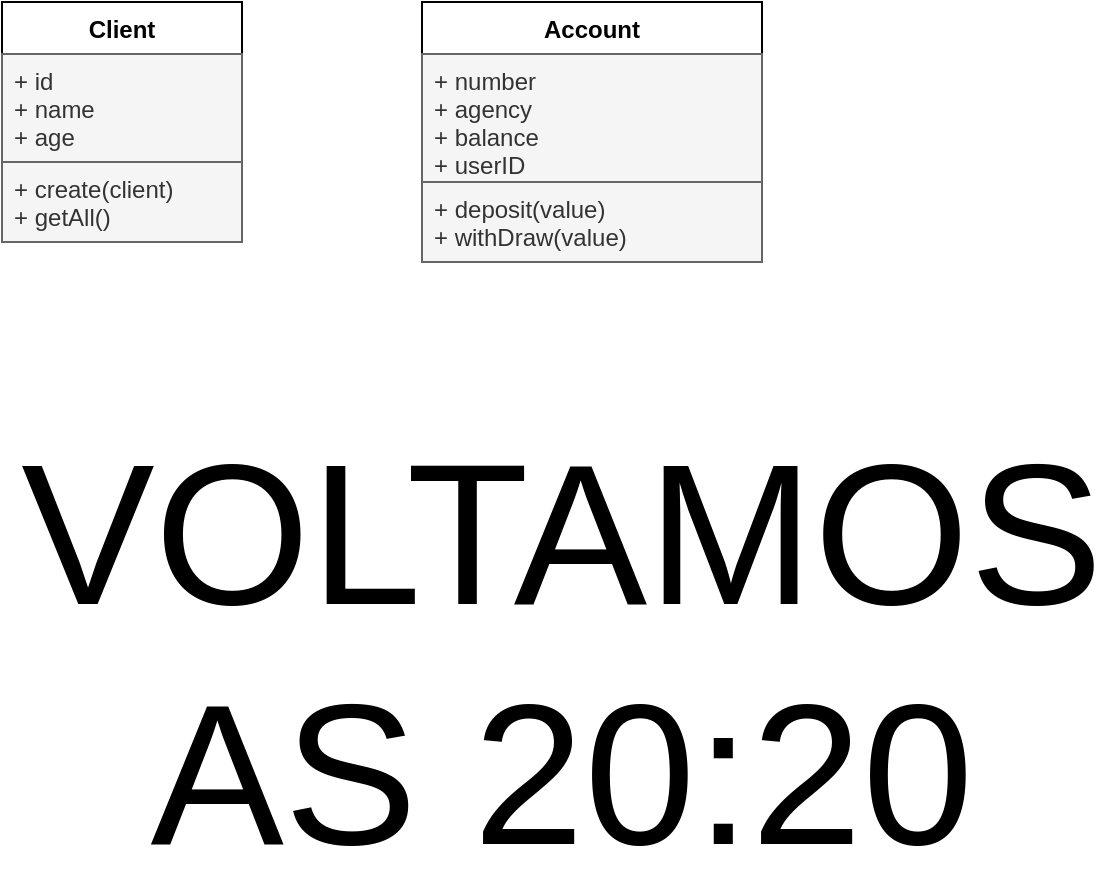 <mxfile>
    <diagram id="9uWIt9uquGJih06aoAgQ" name="Page-1">
        <mxGraphModel dx="947" dy="360" grid="1" gridSize="10" guides="1" tooltips="1" connect="1" arrows="1" fold="1" page="1" pageScale="1" pageWidth="850" pageHeight="1100" math="0" shadow="0">
            <root>
                <mxCell id="0"/>
                <mxCell id="1" parent="0"/>
                <mxCell id="2" value="Client" style="swimlane;fontStyle=1;align=center;verticalAlign=top;childLayout=stackLayout;horizontal=1;startSize=26;horizontalStack=0;resizeParent=1;resizeParentMax=0;resizeLast=0;collapsible=1;marginBottom=0;" parent="1" vertex="1">
                    <mxGeometry x="110" y="70" width="120" height="80" as="geometry"/>
                </mxCell>
                <mxCell id="3" value="+ id&#10;+ name&#10;+ age" style="text;align=left;verticalAlign=top;spacingLeft=4;spacingRight=4;overflow=hidden;rotatable=0;points=[[0,0.5],[1,0.5]];portConstraint=eastwest;fillColor=#f5f5f5;fontColor=#333333;strokeColor=#666666;" parent="2" vertex="1">
                    <mxGeometry y="26" width="120" height="54" as="geometry"/>
                </mxCell>
                <mxCell id="4" value="Account" style="swimlane;fontStyle=1;align=center;verticalAlign=top;childLayout=stackLayout;horizontal=1;startSize=26;horizontalStack=0;resizeParent=1;resizeParentMax=0;resizeLast=0;collapsible=1;marginBottom=0;" parent="1" vertex="1">
                    <mxGeometry x="320" y="70" width="170" height="130" as="geometry"/>
                </mxCell>
                <mxCell id="5" value="+ number&#10;+ agency&#10;+ balance&#10;+ userID" style="text;align=left;verticalAlign=top;spacingLeft=4;spacingRight=4;overflow=hidden;rotatable=0;points=[[0,0.5],[1,0.5]];portConstraint=eastwest;fillColor=#f5f5f5;fontColor=#333333;strokeColor=#666666;" parent="4" vertex="1">
                    <mxGeometry y="26" width="170" height="64" as="geometry"/>
                </mxCell>
                <mxCell id="6" value="+ deposit(value)&#10;+ withDraw(value)" style="text;strokeColor=#666666;fillColor=#f5f5f5;align=left;verticalAlign=top;spacingLeft=4;spacingRight=4;overflow=hidden;rotatable=0;points=[[0,0.5],[1,0.5]];portConstraint=eastwest;fontColor=#333333;" parent="4" vertex="1">
                    <mxGeometry y="90" width="170" height="40" as="geometry"/>
                </mxCell>
                <mxCell id="7" value="+ create(client)&#10;+ getAll()" style="text;strokeColor=#666666;fillColor=#f5f5f5;align=left;verticalAlign=top;spacingLeft=4;spacingRight=4;overflow=hidden;rotatable=0;points=[[0,0.5],[1,0.5]];portConstraint=eastwest;fontColor=#333333;" parent="1" vertex="1">
                    <mxGeometry x="110" y="150" width="120" height="40" as="geometry"/>
                </mxCell>
                <mxCell id="8" value="VOLTAMOS AS 20:20" style="text;html=1;strokeColor=none;fillColor=none;align=center;verticalAlign=middle;whiteSpace=wrap;rounded=0;strokeWidth=4;fontSize=100;" vertex="1" parent="1">
                    <mxGeometry x="280" y="380" width="220" height="30" as="geometry"/>
                </mxCell>
            </root>
        </mxGraphModel>
    </diagram>
</mxfile>